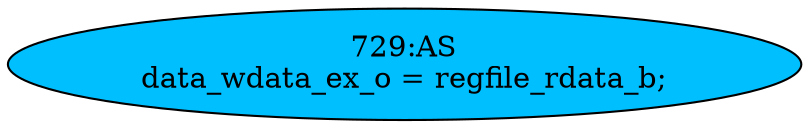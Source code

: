 strict digraph "" {
	node [label="\N"];
	"729:AS"	 [ast="<pyverilog.vparser.ast.Assign object at 0x7f2237101cd0>",
		def_var="['data_wdata_ex_o']",
		fillcolor=deepskyblue,
		label="729:AS
data_wdata_ex_o = regfile_rdata_b;",
		statements="[]",
		style=filled,
		typ=Assign,
		use_var="['regfile_rdata_b']"];
}
